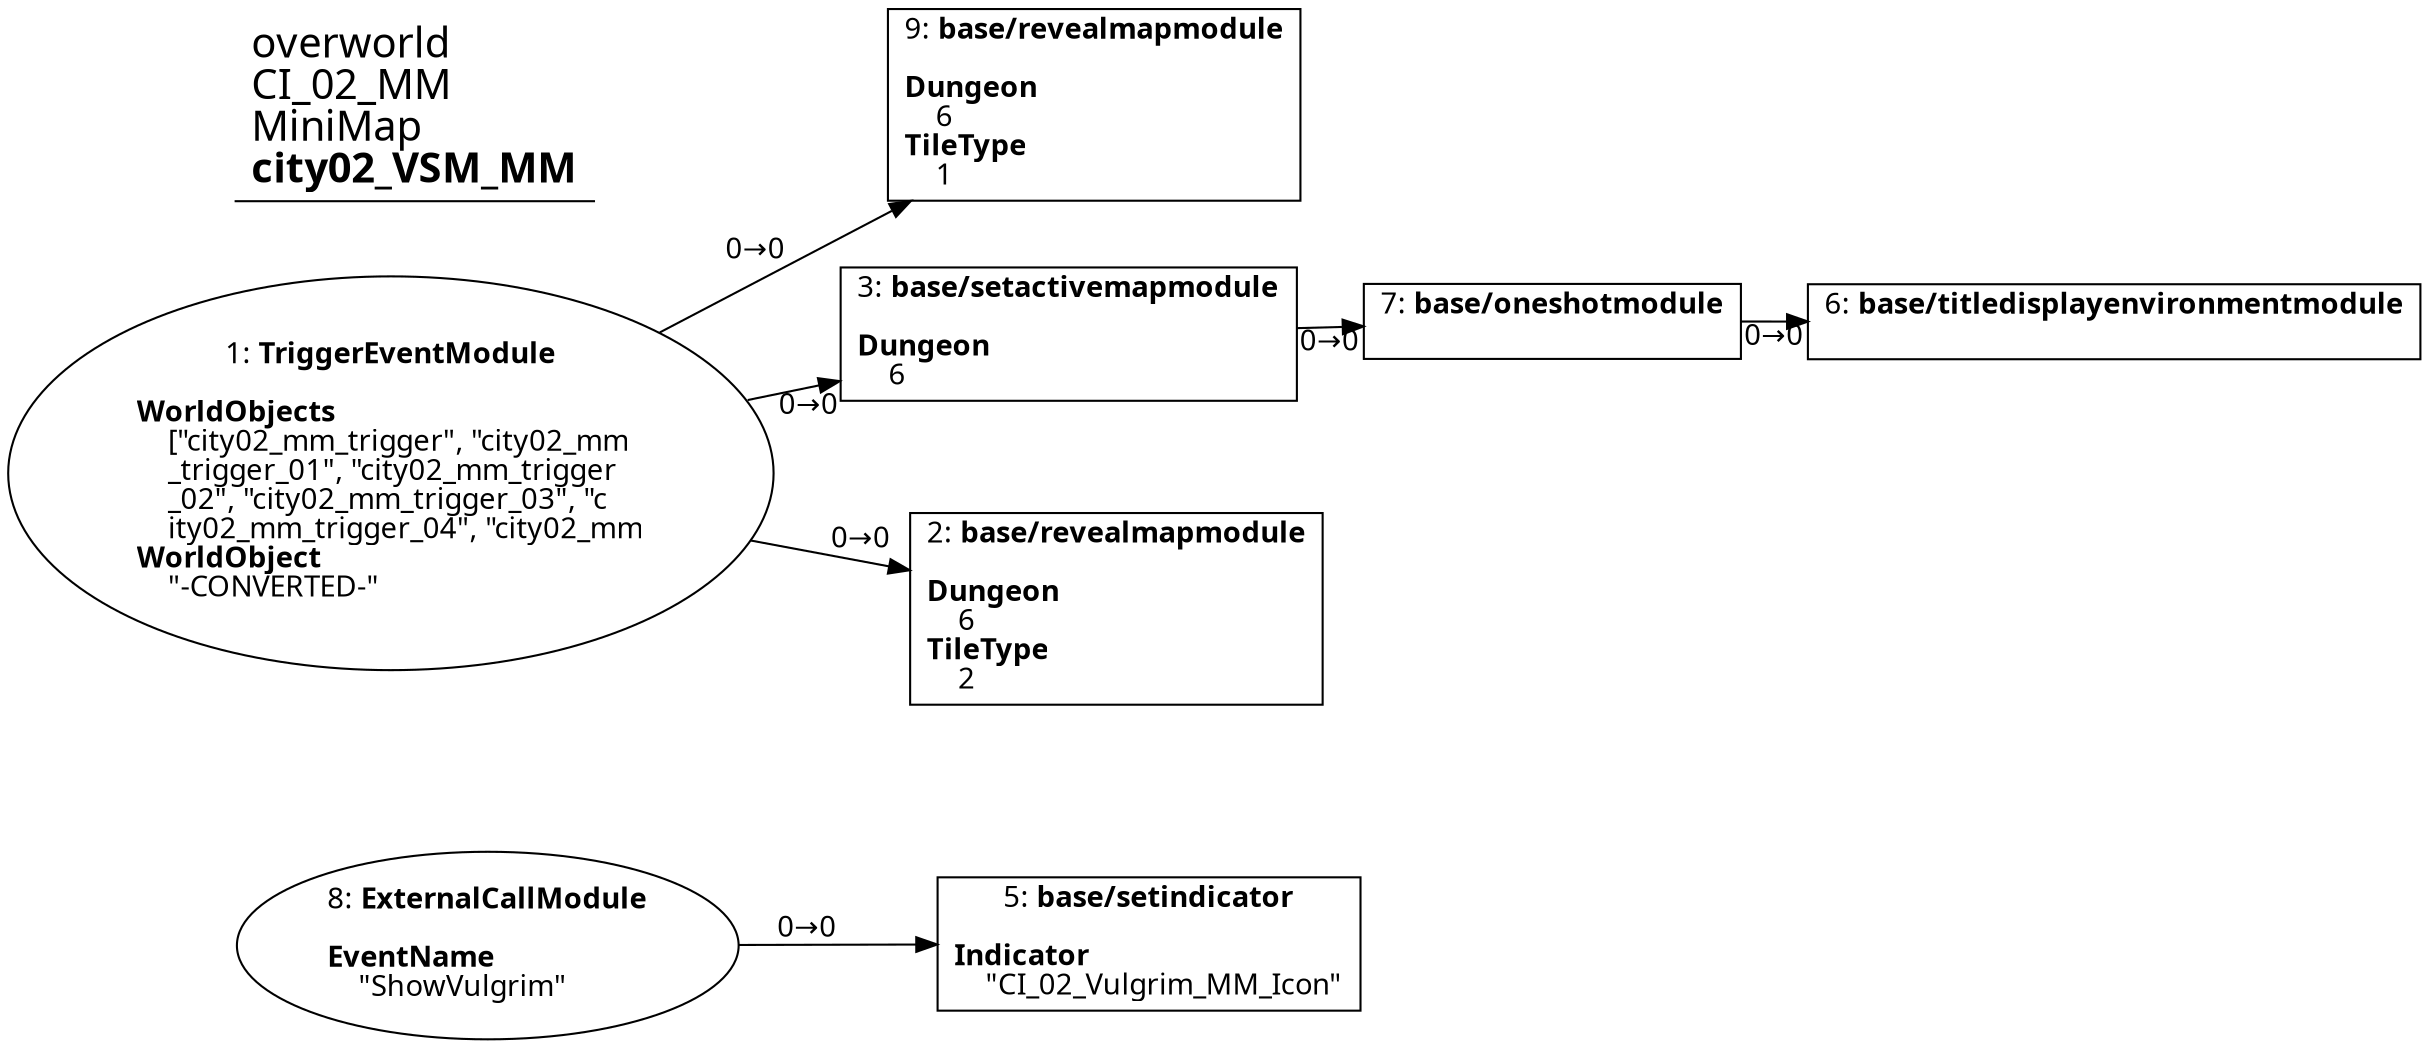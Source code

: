 digraph {
    layout = fdp;
    overlap = prism;
    sep = "+16";
    splines = spline;

    node [ shape = box ];

    graph [ fontname = "Segoe UI" ];
    node [ fontname = "Segoe UI" ];
    edge [ fontname = "Segoe UI" ];

    1 [ label = <1: <b>TriggerEventModule</b><br/><br/><b>WorldObjects</b><br align="left"/>    [&quot;city02_mm_trigger&quot;, &quot;city02_mm<br align="left"/>    _trigger_01&quot;, &quot;city02_mm_trigger<br align="left"/>    _02&quot;, &quot;city02_mm_trigger_03&quot;, &quot;c<br align="left"/>    ity02_mm_trigger_04&quot;, &quot;city02_mm<br align="left"/><b>WorldObject</b><br align="left"/>    &quot;-CONVERTED-&quot;<br align="left"/>> ];
    1 [ shape = oval ]
    1 [ pos = "0.286,-0.19500001!" ];
    1 -> 3 [ label = "0→0" ];
    1 -> 2 [ label = "0→0" ];
    1 -> 9 [ label = "0→0" ];

    2 [ label = <2: <b>base/revealmapmodule</b><br/><br/><b>Dungeon</b><br align="left"/>    6<br align="left"/><b>TileType</b><br align="left"/>    2<br align="left"/>> ];
    2 [ pos = "0.61700004,-0.27!" ];

    3 [ label = <3: <b>base/setactivemapmodule</b><br/><br/><b>Dungeon</b><br align="left"/>    6<br align="left"/>> ];
    3 [ pos = "0.59900004,-0.13100001!" ];
    3 -> 7 [ label = "0→0" ];

    5 [ label = <5: <b>base/setindicator</b><br/><br/><b>Indicator</b><br align="left"/>    &quot;CI_02_Vulgrim_MM_Icon&quot;<br align="left"/>> ];
    5 [ pos = "0.619,-0.45000002!" ];

    6 [ label = <6: <b>base/titledisplayenvironmentmodule</b><br/><br/>> ];
    6 [ pos = "1.011,-0.13100001!" ];

    7 [ label = <7: <b>base/oneshotmodule</b><br/><br/>> ];
    7 [ pos = "0.82000005,-0.13100001!" ];
    7 -> 6 [ label = "0→0" ];

    8 [ label = <8: <b>ExternalCallModule</b><br/><br/><b>EventName</b><br align="left"/>    &quot;ShowVulgrim&quot;<br align="left"/>> ];
    8 [ shape = oval ]
    8 [ pos = "0.30200002,-0.45000002!" ];
    8 -> 5 [ label = "0→0" ];

    9 [ label = <9: <b>base/revealmapmodule</b><br/><br/><b>Dungeon</b><br align="left"/>    6<br align="left"/><b>TileType</b><br align="left"/>    1<br align="left"/>> ];
    9 [ pos = "0.609,-0.029000001!" ];

    title [ pos = "0.28500003,-0.028!" ];
    title [ shape = underline ];
    title [ label = <<font point-size="20">overworld<br align="left"/>CI_02_MM<br align="left"/>MiniMap<br align="left"/><b>city02_VSM_MM</b><br align="left"/></font>> ];
}
